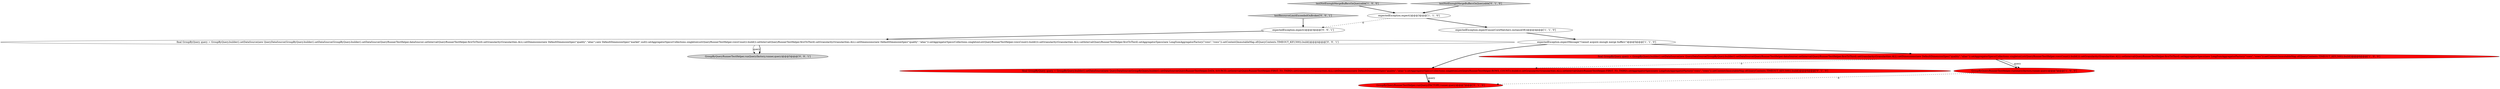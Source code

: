 digraph {
10 [style = filled, label = "testResourceLimitExceededOnBroker['0', '0', '1']", fillcolor = lightgray, shape = diamond image = "AAA0AAABBB3BBB"];
5 [style = filled, label = "testNotEnoughMergeBuffersOnQueryable['1', '0', '0']", fillcolor = lightgray, shape = diamond image = "AAA0AAABBB1BBB"];
11 [style = filled, label = "final GroupByQuery query = GroupByQuery.builder().setDataSource(new QueryDataSource(GroupByQuery.builder().setDataSource(GroupByQuery.builder().setDataSource(QueryRunnerTestHelper.dataSource).setInterval(QueryRunnerTestHelper.firstToThird).setGranularity(Granularities.ALL).setDimensions(new DefaultDimensionSpec(\"quality\",\"alias\"),new DefaultDimensionSpec(\"market\",null)).setAggregatorSpecs(Collections.singletonList(QueryRunnerTestHelper.rowsCount)).build()).setInterval(QueryRunnerTestHelper.firstToThird).setGranularity(Granularities.ALL).setDimensions(new DefaultDimensionSpec(\"quality\",\"alias\")).setAggregatorSpecs(Collections.singletonList(QueryRunnerTestHelper.rowsCount)).build())).setGranularity(Granularities.ALL).setInterval(QueryRunnerTestHelper.firstToThird).setAggregatorSpecs(new LongSumAggregatorFactory(\"rows\",\"rows\")).setContext(ImmutableMap.of(QueryContexts.TIMEOUT_KEY,500)).build()@@@4@@@['0', '0', '1']", fillcolor = white, shape = ellipse image = "AAA0AAABBB3BBB"];
9 [style = filled, label = "GroupByQueryRunnerTestHelper.runQuery(factory,runner,query)@@@5@@@['0', '0', '1']", fillcolor = lightgray, shape = ellipse image = "AAA0AAABBB3BBB"];
2 [style = filled, label = "expectedException.expectMessage(\"Cannot acquire enough merge buffers\")@@@5@@@['1', '1', '0']", fillcolor = white, shape = ellipse image = "AAA0AAABBB1BBB"];
1 [style = filled, label = "expectedException.expect()@@@3@@@['1', '1', '0']", fillcolor = white, shape = ellipse image = "AAA0AAABBB1BBB"];
6 [style = filled, label = "GroupByQueryRunnerTestHelper.runQuery(FACTORY,runner,query)@@@7@@@['0', '1', '0']", fillcolor = red, shape = ellipse image = "AAA1AAABBB2BBB"];
12 [style = filled, label = "expectedException.expect()@@@3@@@['0', '0', '1']", fillcolor = white, shape = ellipse image = "AAA0AAABBB3BBB"];
7 [style = filled, label = "final GroupByQuery query = GroupByQuery.builder().setDataSource(new QueryDataSource(GroupByQuery.builder().setDataSource(QueryRunnerTestHelper.DATA_SOURCE).setInterval(QueryRunnerTestHelper.FIRST_TO_THIRD).setGranularity(Granularities.ALL).setDimensions(new DefaultDimensionSpec(\"quality\",\"alias\")).setAggregatorSpecs(Collections.singletonList(QueryRunnerTestHelper.ROWS_COUNT)).build())).setGranularity(Granularities.ALL).setInterval(QueryRunnerTestHelper.FIRST_TO_THIRD).setAggregatorSpecs(new LongSumAggregatorFactory(\"rows\",\"rows\")).setContext(ImmutableMap.of(QueryContexts.TIMEOUT_KEY,500)).build()@@@6@@@['0', '1', '0']", fillcolor = red, shape = ellipse image = "AAA1AAABBB2BBB"];
0 [style = filled, label = "final GroupByQuery query = GroupByQuery.builder().setDataSource(new QueryDataSource(GroupByQuery.builder().setDataSource(QueryRunnerTestHelper.dataSource).setInterval(QueryRunnerTestHelper.firstToThird).setGranularity(Granularities.ALL).setDimensions(new DefaultDimensionSpec(\"quality\",\"alias\")).setAggregatorSpecs(Collections.singletonList(QueryRunnerTestHelper.rowsCount)).build())).setGranularity(Granularities.ALL).setInterval(QueryRunnerTestHelper.firstToThird).setAggregatorSpecs(new LongSumAggregatorFactory(\"rows\",\"rows\")).setContext(ImmutableMap.of(QueryContexts.TIMEOUT_KEY,500)).build()@@@6@@@['1', '0', '0']", fillcolor = red, shape = ellipse image = "AAA1AAABBB1BBB"];
8 [style = filled, label = "testNotEnoughMergeBuffersOnQueryable['0', '1', '0']", fillcolor = lightgray, shape = diamond image = "AAA0AAABBB2BBB"];
3 [style = filled, label = "GroupByQueryRunnerTestHelper.runQuery(factory,runner,query)@@@7@@@['1', '0', '0']", fillcolor = red, shape = ellipse image = "AAA1AAABBB1BBB"];
4 [style = filled, label = "expectedException.expectCause(CoreMatchers.instanceOf())@@@4@@@['1', '1', '0']", fillcolor = white, shape = ellipse image = "AAA0AAABBB1BBB"];
0->3 [style = bold, label=""];
8->1 [style = bold, label=""];
1->12 [style = dashed, label="0"];
5->1 [style = bold, label=""];
0->3 [style = solid, label="query"];
1->4 [style = bold, label=""];
11->9 [style = solid, label="query"];
2->0 [style = bold, label=""];
3->6 [style = dashed, label="0"];
4->2 [style = bold, label=""];
2->7 [style = bold, label=""];
0->7 [style = dashed, label="0"];
11->9 [style = bold, label=""];
10->12 [style = bold, label=""];
7->6 [style = bold, label=""];
7->6 [style = solid, label="query"];
12->11 [style = bold, label=""];
}
